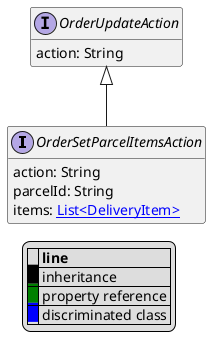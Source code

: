@startuml

hide empty fields
hide empty methods
legend
|= |= line |
|<back:black>   </back>| inheritance |
|<back:green>   </back>| property reference |
|<back:blue>   </back>| discriminated class |
endlegend
interface OrderSetParcelItemsAction [[OrderSetParcelItemsAction.svg]] extends OrderUpdateAction {
    action: String
    parcelId: String
    items: [[DeliveryItem.svg List<DeliveryItem>]]
}
interface OrderUpdateAction [[OrderUpdateAction.svg]]  {
    action: String
}





@enduml

